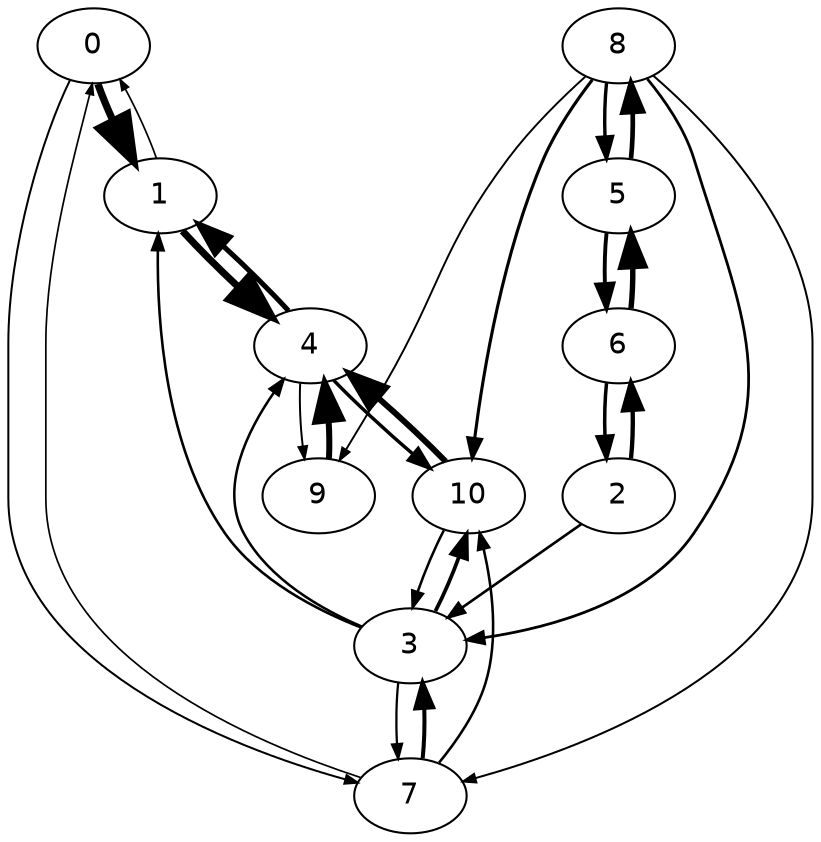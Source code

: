 digraph "" {
	node [fontname=Helvetica];
	0 -> 1	[arrowsize=2.21,
		penwidth=3.5100000000000002];
	0 -> 7	[arrowsize=0.6083164587932989,
		penwidth=0.9661496698481806];
	1 -> 0	[arrowsize=0.51,
		penwidth=0.81];
	1 -> 4	[arrowsize=2.1533174857673556,
		penwidth=3.419974830336389];
	7 -> 0	[arrowsize=0.5145693843097013,
		penwidth=0.8172572574330552];
	7 -> 3	[arrowsize=1.221802834349546,
		penwidth=1.940510383966926];
	7 -> 10	[arrowsize=0.7775707718247766,
		penwidth=1.23496534348641];
	4 -> 1	[arrowsize=1.5525728248373727,
		penwidth=2.4658509570946507];
	4 -> 10	[arrowsize=1.0470471732959516,
		penwidth=1.662957275234747];
	4 -> 9	[arrowsize=0.5949951796986843,
		penwidth=0.9449923442273221];
	2 -> 3	[arrowsize=0.8029433537234797,
		penwidth=1.2752629735608207];
	2 -> 6	[arrowsize=1.3153261799308207,
		penwidth=2.089047462243068];
	3 -> 1	[arrowsize=0.7835942709095522,
		penwidth=1.244532077326936];
	3 -> 7	[arrowsize=0.6875680053112615,
		penwidth=1.0920197731414154];
	3 -> 4	[arrowsize=0.7669057087672243,
		penwidth=1.2180267139244152];
	3 -> 10	[arrowsize=1.133858174218518,
		penwidth=1.8008335708176466];
	6 -> 2	[arrowsize=1.0644404795948106,
		penwidth=1.6905819381799934];
	6 -> 5	[arrowsize=1.6386071057398823,
		penwidth=2.6024936385280486];
	10 -> 4	[arrowsize=1.8010610884937073,
		penwidth=2.8605087876076527];
	10 -> 3	[arrowsize=0.7691613323401235,
		penwidth=1.2216091748931375];
	9 -> 4	[arrowsize=1.822909101540327,
		penwidth=2.895208573034637];
	5 -> 6	[arrowsize=1.1749365101973341,
		penwidth=1.866075633842825];
	5 -> 8	[arrowsize=1.4167292823187594,
		penwidth=2.250099448388618];
	8 -> 7	[arrowsize=0.608001197835093,
		penwidth=0.9656489612675007];
	8 -> 3	[arrowsize=0.8395317721187331,
		penwidth=1.3333739910121056];
	8 -> 10	[arrowsize=0.9443316277094553,
		penwidth=1.4998208204797234];
	8 -> 9	[arrowsize=0.5834943437122164,
		penwidth=0.9267263106017555];
	8 -> 5	[arrowsize=1.030566247884797,
		penwidth=1.6367816878170307];
}
